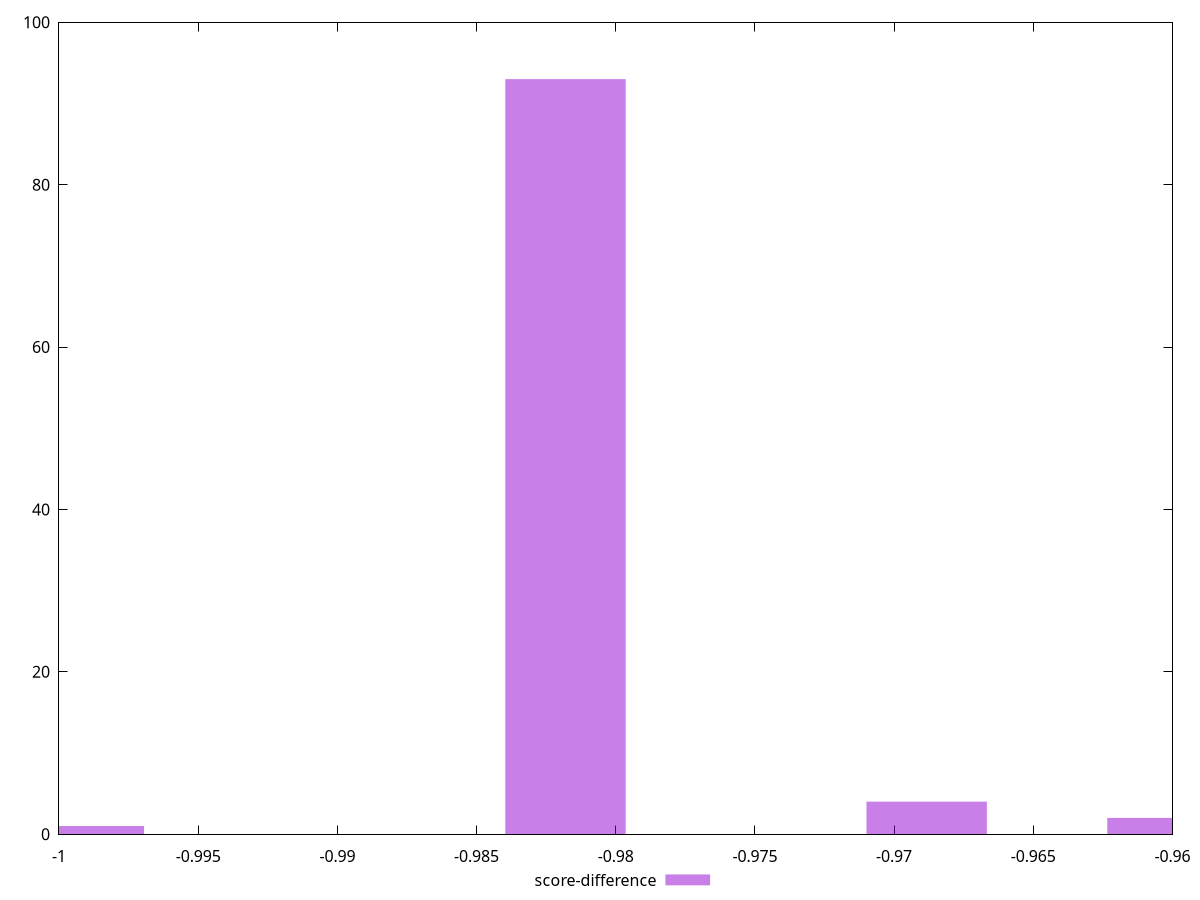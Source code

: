 reset

$scoreDifference <<EOF
-0.9688306049977127 4
-0.9601803317388045 2
-0.9818060148860749 93
-0.9991065614038911 1
EOF

set key outside below
set boxwidth 0.004325136629454074
set xrange [-1:-0.96]
set yrange [0:100]
set trange [0:100]
set style fill transparent solid 0.5 noborder
set terminal svg size 640, 490 enhanced background rgb 'white'
set output "report_00017_2021-02-10T15-08-03.406Z/total-byte-weight/samples/pages/score-difference/histogram.svg"

plot $scoreDifference title "score-difference" with boxes

reset
